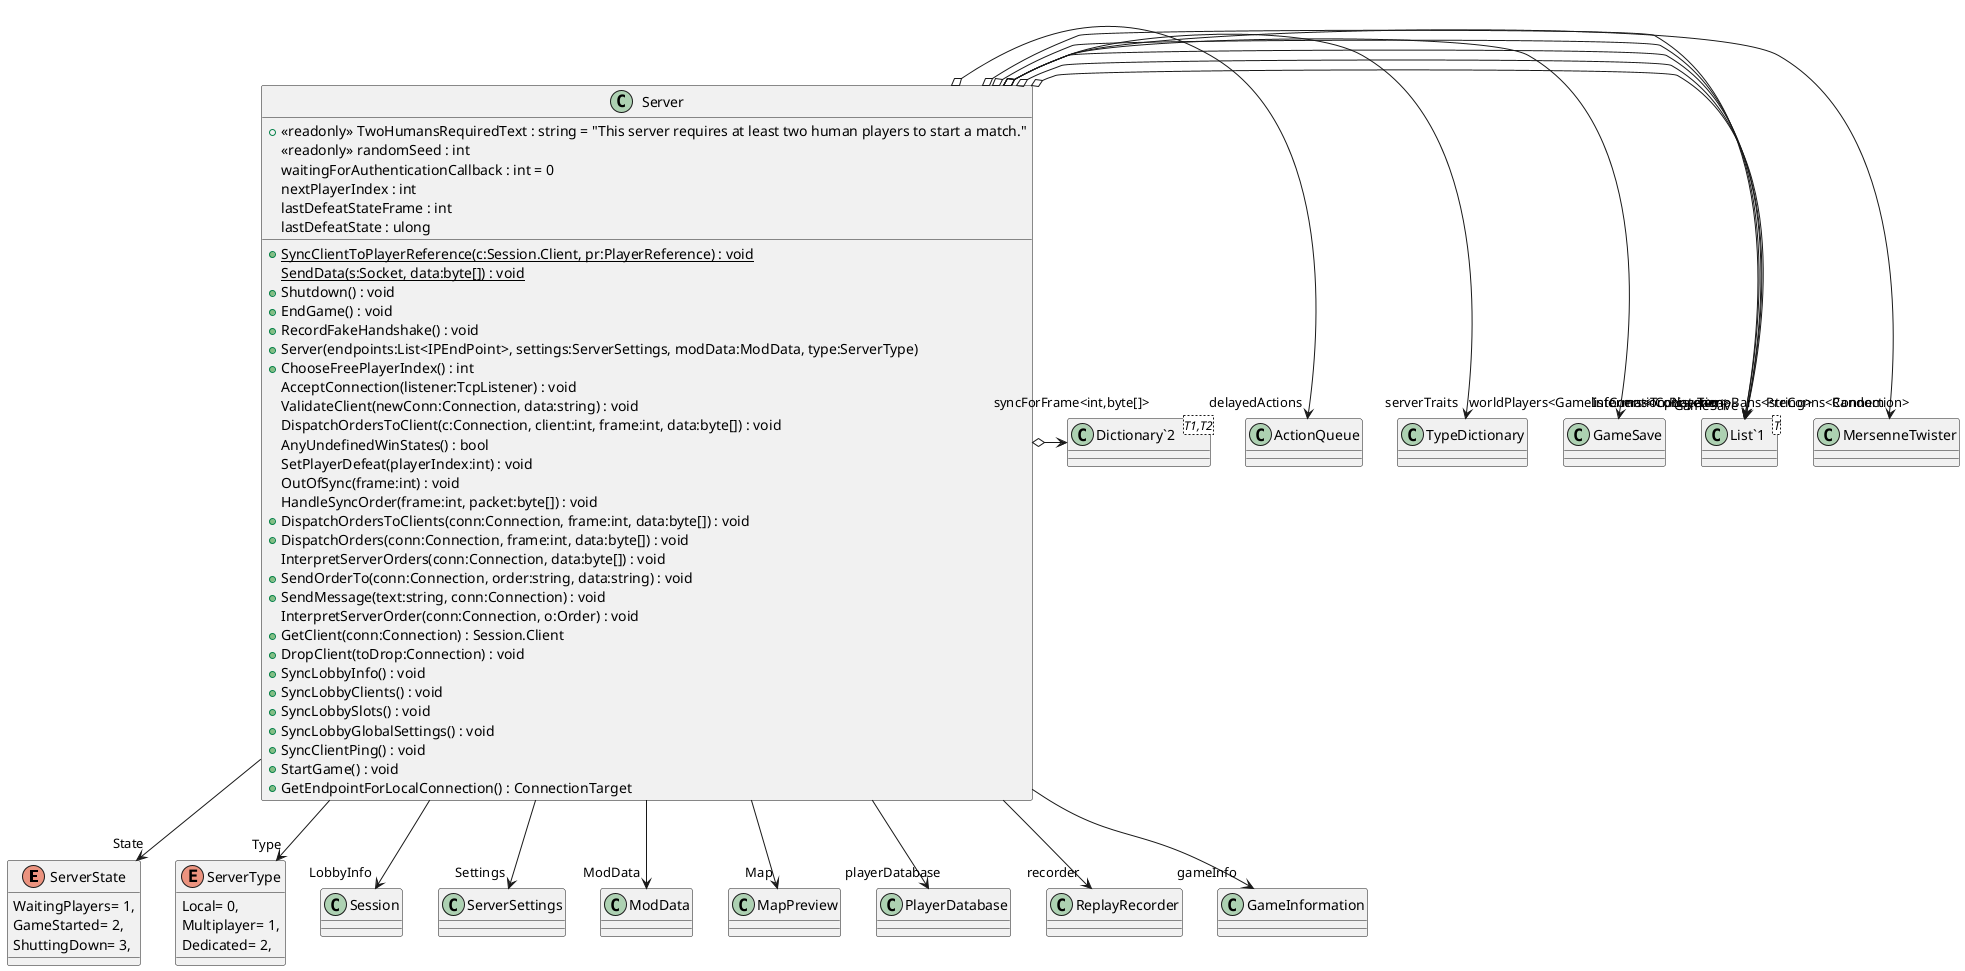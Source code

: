 @startuml
enum ServerState {
    WaitingPlayers= 1,
    GameStarted= 2,
    ShuttingDown= 3,
}
enum ServerType {
    Local= 0,
    Multiplayer= 1,
    Dedicated= 2,
}
class Server {
    + <<readonly>> TwoHumansRequiredText : string = "This server requires at least two human players to start a match."
    <<readonly>> randomSeed : int
    waitingForAuthenticationCallback : int = 0
    + {static} SyncClientToPlayerReference(c:Session.Client, pr:PlayerReference) : void
    {static} SendData(s:Socket, data:byte[]) : void
    + Shutdown() : void
    + EndGame() : void
    + RecordFakeHandshake() : void
    + Server(endpoints:List<IPEndPoint>, settings:ServerSettings, modData:ModData, type:ServerType)
    nextPlayerIndex : int
    + ChooseFreePlayerIndex() : int
    AcceptConnection(listener:TcpListener) : void
    ValidateClient(newConn:Connection, data:string) : void
    DispatchOrdersToClient(c:Connection, client:int, frame:int, data:byte[]) : void
    AnyUndefinedWinStates() : bool
    SetPlayerDefeat(playerIndex:int) : void
    OutOfSync(frame:int) : void
    lastDefeatStateFrame : int
    lastDefeatState : ulong
    HandleSyncOrder(frame:int, packet:byte[]) : void
    + DispatchOrdersToClients(conn:Connection, frame:int, data:byte[]) : void
    + DispatchOrders(conn:Connection, frame:int, data:byte[]) : void
    InterpretServerOrders(conn:Connection, data:byte[]) : void
    + SendOrderTo(conn:Connection, order:string, data:string) : void
    + SendMessage(text:string, conn:Connection) : void
    InterpretServerOrder(conn:Connection, o:Order) : void
    + GetClient(conn:Connection) : Session.Client
    + DropClient(toDrop:Connection) : void
    + SyncLobbyInfo() : void
    + SyncLobbyClients() : void
    + SyncLobbySlots() : void
    + SyncLobbyGlobalSettings() : void
    + SyncClientPing() : void
    + StartGame() : void
    + GetEndpointForLocalConnection() : ConnectionTarget
}
class "List`1"<T> {
}
class "Dictionary`2"<T1,T2> {
}
Server o-> "Random" MersenneTwister
Server --> "Type" ServerType
Server o-> "Conns<Connection>" "List`1"
Server o-> "PreConns<Connection>" "List`1"
Server --> "LobbyInfo" Session
Server --> "Settings" ServerSettings
Server --> "ModData" ModData
Server o-> "TempBans<string>" "List`1"
Server --> "Map" MapPreview
Server o-> "GameSave" GameSave
Server o-> "listeners<TcpListener>" "List`1"
Server o-> "serverTraits" TypeDictionary
Server --> "playerDatabase" PlayerDatabase
Server o-> "delayedActions" ActionQueue
Server --> "recorder" ReplayRecorder
Server --> "gameInfo" GameInformation
Server o-> "worldPlayers<GameInformation.Player>" "List`1"
Server --> "State" ServerState
Server o-> "syncForFrame<int,byte[]>" "Dictionary`2"
@enduml
